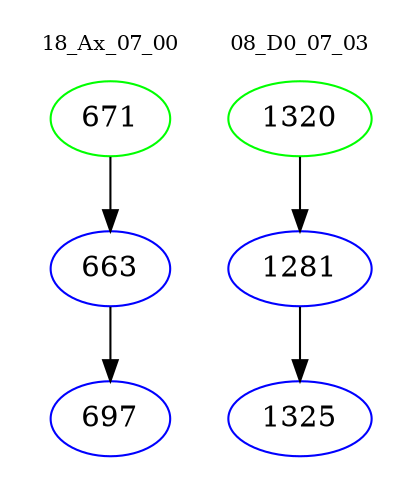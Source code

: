 digraph{
subgraph cluster_0 {
color = white
label = "18_Ax_07_00";
fontsize=10;
T0_671 [label="671", color="green"]
T0_671 -> T0_663 [color="black"]
T0_663 [label="663", color="blue"]
T0_663 -> T0_697 [color="black"]
T0_697 [label="697", color="blue"]
}
subgraph cluster_1 {
color = white
label = "08_D0_07_03";
fontsize=10;
T1_1320 [label="1320", color="green"]
T1_1320 -> T1_1281 [color="black"]
T1_1281 [label="1281", color="blue"]
T1_1281 -> T1_1325 [color="black"]
T1_1325 [label="1325", color="blue"]
}
}

